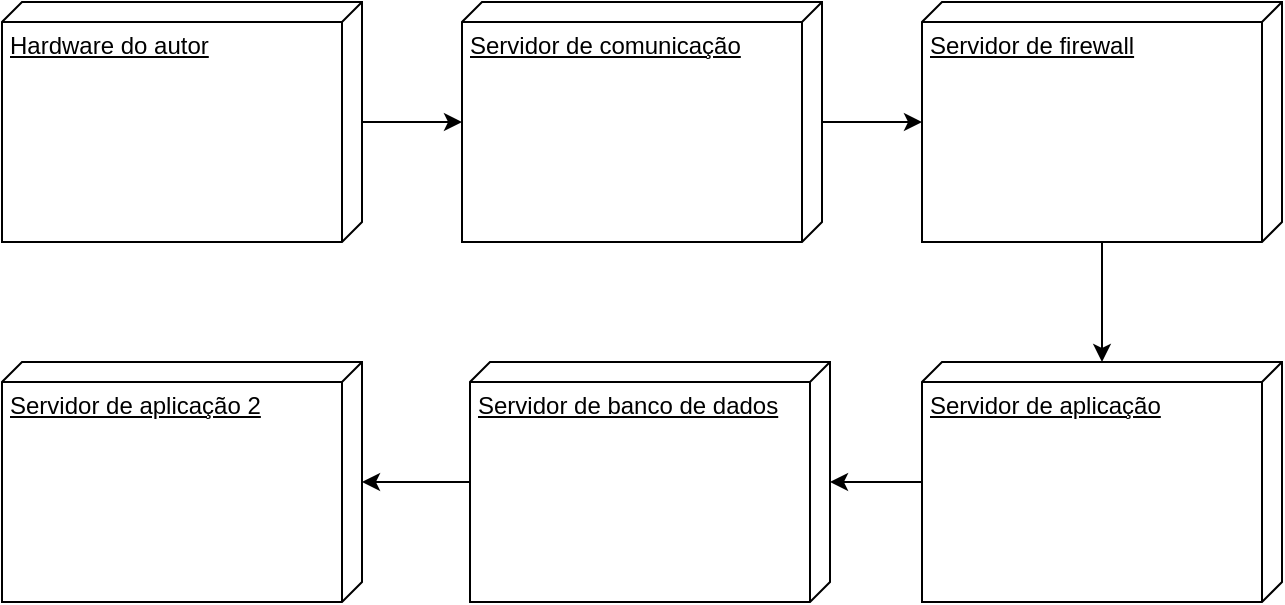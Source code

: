 <mxfile version="23.1.6" type="github">
  <diagram name="Página-1" id="Nf-V9pZXrHt6NvwvRVjA">
    <mxGraphModel dx="794" dy="510" grid="1" gridSize="10" guides="1" tooltips="1" connect="1" arrows="1" fold="1" page="1" pageScale="1" pageWidth="827" pageHeight="1169" math="0" shadow="0">
      <root>
        <mxCell id="0" />
        <mxCell id="1" parent="0" />
        <mxCell id="J2OI6by3QBIPTFdaqDB2-5" value="" style="edgeStyle=orthogonalEdgeStyle;rounded=0;orthogonalLoop=1;jettySize=auto;html=1;" edge="1" parent="1" source="J2OI6by3QBIPTFdaqDB2-1" target="J2OI6by3QBIPTFdaqDB2-2">
          <mxGeometry relative="1" as="geometry" />
        </mxCell>
        <mxCell id="J2OI6by3QBIPTFdaqDB2-1" value="Hardware do autor" style="verticalAlign=top;align=left;spacingTop=8;spacingLeft=2;spacingRight=12;shape=cube;size=10;direction=south;fontStyle=4;html=1;whiteSpace=wrap;" vertex="1" parent="1">
          <mxGeometry x="90" y="60" width="180" height="120" as="geometry" />
        </mxCell>
        <mxCell id="J2OI6by3QBIPTFdaqDB2-7" value="" style="edgeStyle=orthogonalEdgeStyle;rounded=0;orthogonalLoop=1;jettySize=auto;html=1;" edge="1" parent="1" source="J2OI6by3QBIPTFdaqDB2-2" target="J2OI6by3QBIPTFdaqDB2-6">
          <mxGeometry relative="1" as="geometry" />
        </mxCell>
        <mxCell id="J2OI6by3QBIPTFdaqDB2-2" value="Servidor de comunicação" style="verticalAlign=top;align=left;spacingTop=8;spacingLeft=2;spacingRight=12;shape=cube;size=10;direction=south;fontStyle=4;html=1;whiteSpace=wrap;" vertex="1" parent="1">
          <mxGeometry x="320" y="60" width="180" height="120" as="geometry" />
        </mxCell>
        <mxCell id="J2OI6by3QBIPTFdaqDB2-9" value="" style="edgeStyle=orthogonalEdgeStyle;rounded=0;orthogonalLoop=1;jettySize=auto;html=1;" edge="1" parent="1" source="J2OI6by3QBIPTFdaqDB2-6" target="J2OI6by3QBIPTFdaqDB2-8">
          <mxGeometry relative="1" as="geometry" />
        </mxCell>
        <mxCell id="J2OI6by3QBIPTFdaqDB2-6" value="Servidor de firewall" style="verticalAlign=top;align=left;spacingTop=8;spacingLeft=2;spacingRight=12;shape=cube;size=10;direction=south;fontStyle=4;html=1;whiteSpace=wrap;" vertex="1" parent="1">
          <mxGeometry x="550" y="60" width="180" height="120" as="geometry" />
        </mxCell>
        <mxCell id="J2OI6by3QBIPTFdaqDB2-12" value="" style="edgeStyle=orthogonalEdgeStyle;rounded=0;orthogonalLoop=1;jettySize=auto;html=1;" edge="1" parent="1" source="J2OI6by3QBIPTFdaqDB2-8" target="J2OI6by3QBIPTFdaqDB2-10">
          <mxGeometry relative="1" as="geometry" />
        </mxCell>
        <mxCell id="J2OI6by3QBIPTFdaqDB2-8" value="Servidor de aplicação" style="verticalAlign=top;align=left;spacingTop=8;spacingLeft=2;spacingRight=12;shape=cube;size=10;direction=south;fontStyle=4;html=1;whiteSpace=wrap;" vertex="1" parent="1">
          <mxGeometry x="550" y="240" width="180" height="120" as="geometry" />
        </mxCell>
        <mxCell id="J2OI6by3QBIPTFdaqDB2-14" value="" style="edgeStyle=orthogonalEdgeStyle;rounded=0;orthogonalLoop=1;jettySize=auto;html=1;" edge="1" parent="1" source="J2OI6by3QBIPTFdaqDB2-10" target="J2OI6by3QBIPTFdaqDB2-13">
          <mxGeometry relative="1" as="geometry" />
        </mxCell>
        <mxCell id="J2OI6by3QBIPTFdaqDB2-10" value="Servidor de banco de dados" style="verticalAlign=top;align=left;spacingTop=8;spacingLeft=2;spacingRight=12;shape=cube;size=10;direction=south;fontStyle=4;html=1;whiteSpace=wrap;" vertex="1" parent="1">
          <mxGeometry x="324" y="240" width="180" height="120" as="geometry" />
        </mxCell>
        <mxCell id="J2OI6by3QBIPTFdaqDB2-13" value="Servidor de aplicação 2" style="verticalAlign=top;align=left;spacingTop=8;spacingLeft=2;spacingRight=12;shape=cube;size=10;direction=south;fontStyle=4;html=1;whiteSpace=wrap;" vertex="1" parent="1">
          <mxGeometry x="90" y="240" width="180" height="120" as="geometry" />
        </mxCell>
      </root>
    </mxGraphModel>
  </diagram>
</mxfile>
